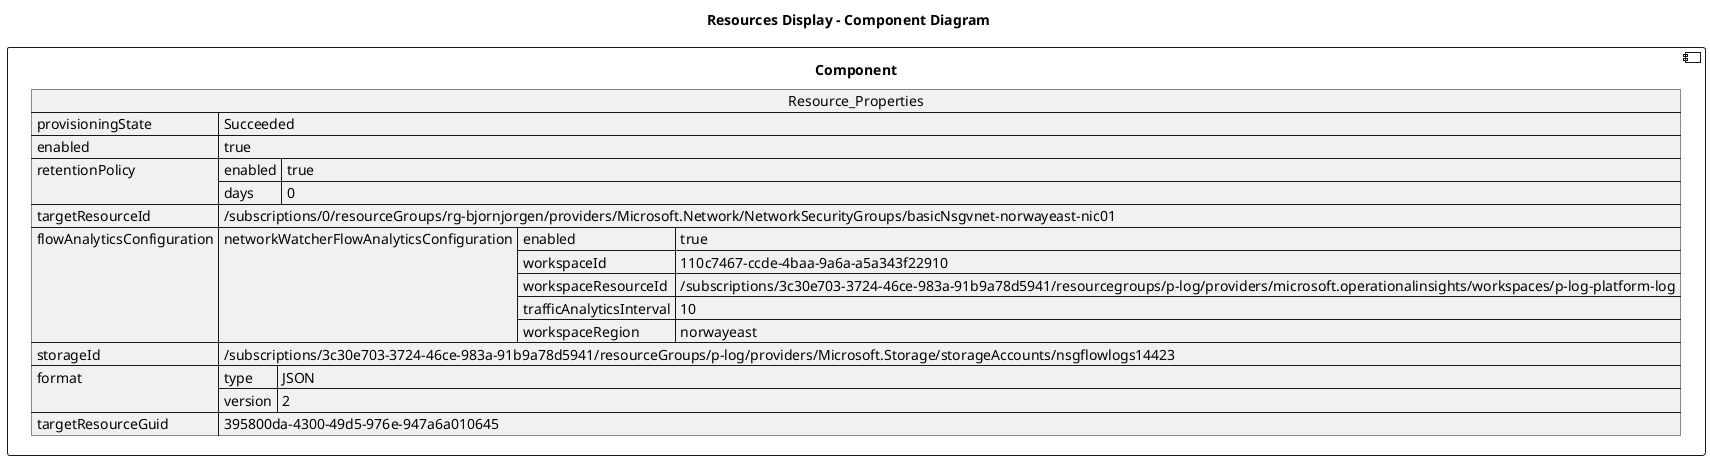 @startuml

title Resources Display - Component Diagram

component Component {

json  Resource_Properties {
  "provisioningState": "Succeeded",
  "enabled": true,
  "retentionPolicy": {
    "enabled": true,
    "days": 0
  },
  "targetResourceId": "/subscriptions/0/resourceGroups/rg-bjornjorgen/providers/Microsoft.Network/NetworkSecurityGroups/basicNsgvnet-norwayeast-nic01",
  "flowAnalyticsConfiguration": {
    "networkWatcherFlowAnalyticsConfiguration": {
      "enabled": true,
      "workspaceId": "110c7467-ccde-4baa-9a6a-a5a343f22910",
      "workspaceResourceId": "/subscriptions/3c30e703-3724-46ce-983a-91b9a78d5941/resourcegroups/p-log/providers/microsoft.operationalinsights/workspaces/p-log-platform-log",
      "trafficAnalyticsInterval": 10,
      "workspaceRegion": "norwayeast"
    }
  },
  "storageId": "/subscriptions/3c30e703-3724-46ce-983a-91b9a78d5941/resourceGroups/p-log/providers/Microsoft.Storage/storageAccounts/nsgflowlogs14423",
  "format": {
    "type": "JSON",
    "version": 2
  },
  "targetResourceGuid": "395800da-4300-49d5-976e-947a6a010645"
}
}
@enduml
